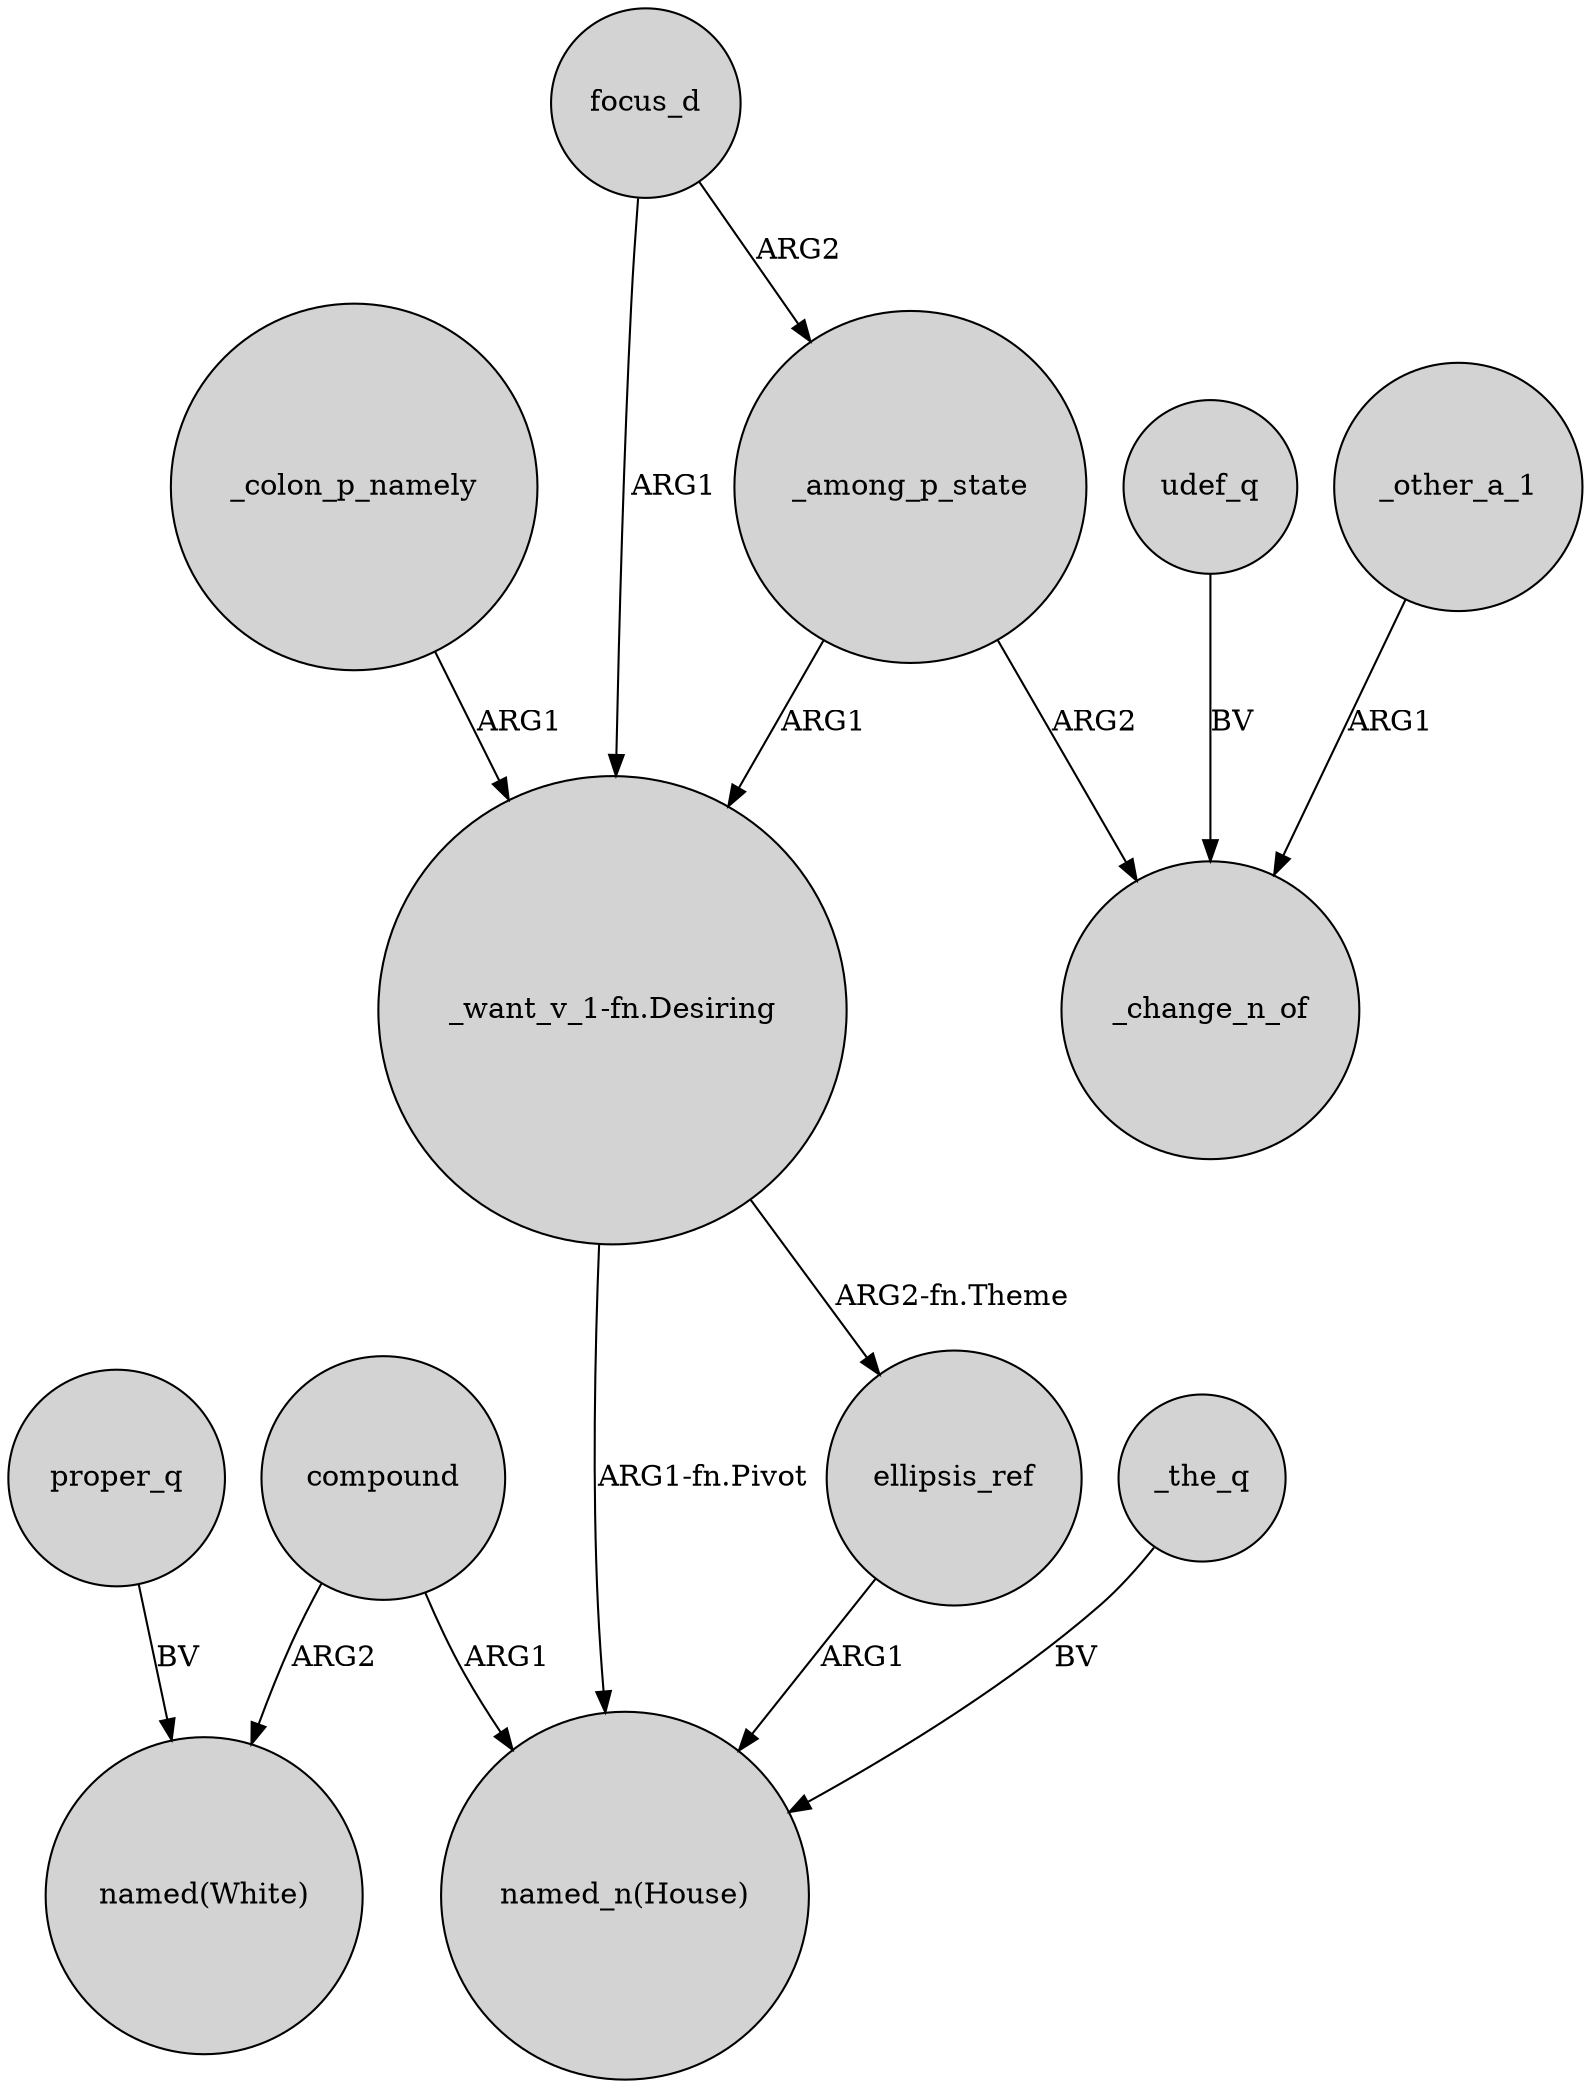 digraph {
	node [shape=circle style=filled]
	udef_q -> _change_n_of [label=BV]
	_colon_p_namely -> "_want_v_1-fn.Desiring" [label=ARG1]
	"_want_v_1-fn.Desiring" -> "named_n(House)" [label="ARG1-fn.Pivot"]
	ellipsis_ref -> "named_n(House)" [label=ARG1]
	compound -> "named_n(House)" [label=ARG1]
	focus_d -> "_want_v_1-fn.Desiring" [label=ARG1]
	_the_q -> "named_n(House)" [label=BV]
	focus_d -> _among_p_state [label=ARG2]
	_among_p_state -> _change_n_of [label=ARG2]
	_among_p_state -> "_want_v_1-fn.Desiring" [label=ARG1]
	"_want_v_1-fn.Desiring" -> ellipsis_ref [label="ARG2-fn.Theme"]
	_other_a_1 -> _change_n_of [label=ARG1]
	compound -> "named(White)" [label=ARG2]
	proper_q -> "named(White)" [label=BV]
}

